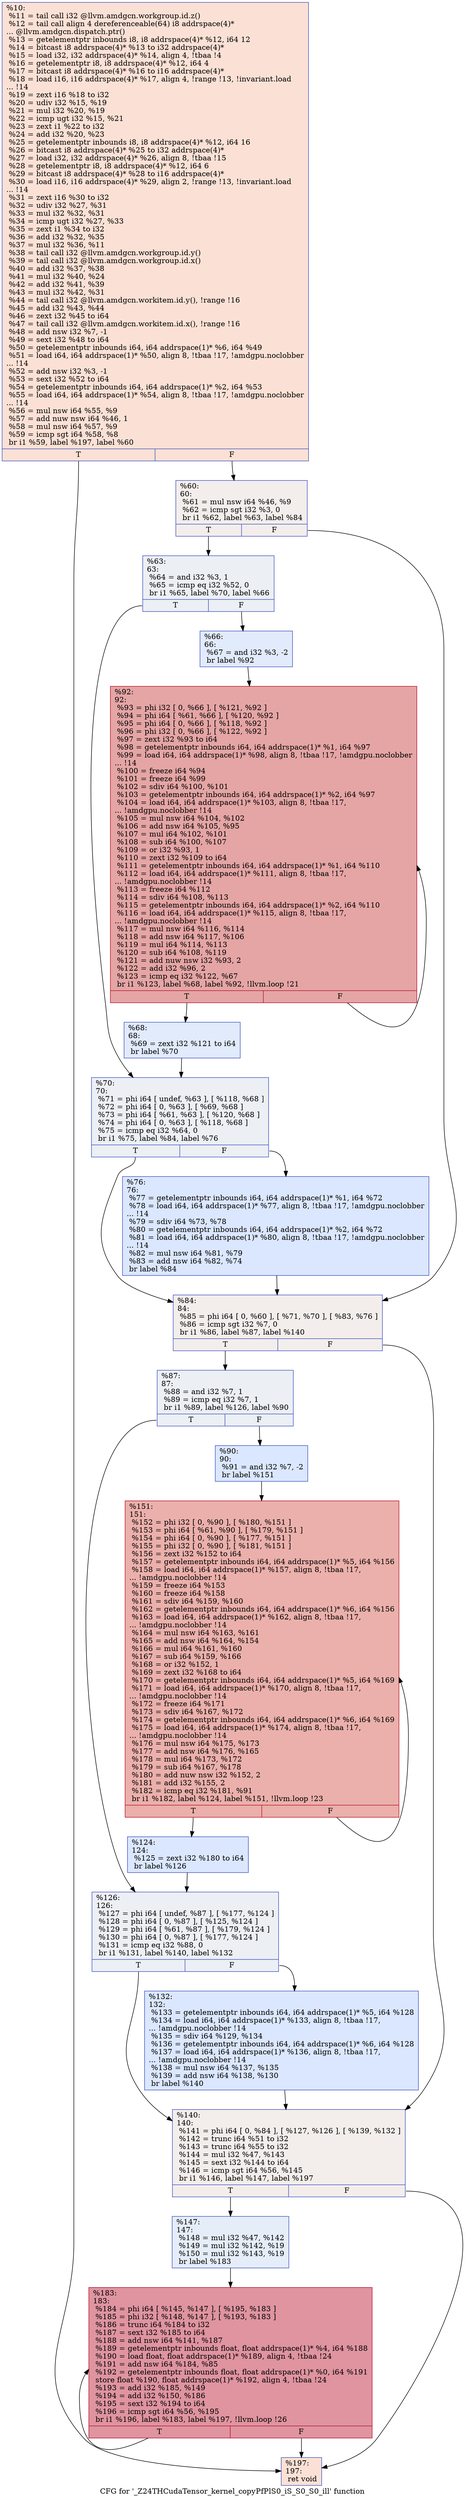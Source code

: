 digraph "CFG for '_Z24THCudaTensor_kernel_copyPfPlS0_iS_S0_S0_ill' function" {
	label="CFG for '_Z24THCudaTensor_kernel_copyPfPlS0_iS_S0_S0_ill' function";

	Node0x5ad6a10 [shape=record,color="#3d50c3ff", style=filled, fillcolor="#f7bca170",label="{%10:\l  %11 = tail call i32 @llvm.amdgcn.workgroup.id.z()\l  %12 = tail call align 4 dereferenceable(64) i8 addrspace(4)*\l... @llvm.amdgcn.dispatch.ptr()\l  %13 = getelementptr inbounds i8, i8 addrspace(4)* %12, i64 12\l  %14 = bitcast i8 addrspace(4)* %13 to i32 addrspace(4)*\l  %15 = load i32, i32 addrspace(4)* %14, align 4, !tbaa !4\l  %16 = getelementptr i8, i8 addrspace(4)* %12, i64 4\l  %17 = bitcast i8 addrspace(4)* %16 to i16 addrspace(4)*\l  %18 = load i16, i16 addrspace(4)* %17, align 4, !range !13, !invariant.load\l... !14\l  %19 = zext i16 %18 to i32\l  %20 = udiv i32 %15, %19\l  %21 = mul i32 %20, %19\l  %22 = icmp ugt i32 %15, %21\l  %23 = zext i1 %22 to i32\l  %24 = add i32 %20, %23\l  %25 = getelementptr inbounds i8, i8 addrspace(4)* %12, i64 16\l  %26 = bitcast i8 addrspace(4)* %25 to i32 addrspace(4)*\l  %27 = load i32, i32 addrspace(4)* %26, align 8, !tbaa !15\l  %28 = getelementptr i8, i8 addrspace(4)* %12, i64 6\l  %29 = bitcast i8 addrspace(4)* %28 to i16 addrspace(4)*\l  %30 = load i16, i16 addrspace(4)* %29, align 2, !range !13, !invariant.load\l... !14\l  %31 = zext i16 %30 to i32\l  %32 = udiv i32 %27, %31\l  %33 = mul i32 %32, %31\l  %34 = icmp ugt i32 %27, %33\l  %35 = zext i1 %34 to i32\l  %36 = add i32 %32, %35\l  %37 = mul i32 %36, %11\l  %38 = tail call i32 @llvm.amdgcn.workgroup.id.y()\l  %39 = tail call i32 @llvm.amdgcn.workgroup.id.x()\l  %40 = add i32 %37, %38\l  %41 = mul i32 %40, %24\l  %42 = add i32 %41, %39\l  %43 = mul i32 %42, %31\l  %44 = tail call i32 @llvm.amdgcn.workitem.id.y(), !range !16\l  %45 = add i32 %43, %44\l  %46 = zext i32 %45 to i64\l  %47 = tail call i32 @llvm.amdgcn.workitem.id.x(), !range !16\l  %48 = add nsw i32 %7, -1\l  %49 = sext i32 %48 to i64\l  %50 = getelementptr inbounds i64, i64 addrspace(1)* %6, i64 %49\l  %51 = load i64, i64 addrspace(1)* %50, align 8, !tbaa !17, !amdgpu.noclobber\l... !14\l  %52 = add nsw i32 %3, -1\l  %53 = sext i32 %52 to i64\l  %54 = getelementptr inbounds i64, i64 addrspace(1)* %2, i64 %53\l  %55 = load i64, i64 addrspace(1)* %54, align 8, !tbaa !17, !amdgpu.noclobber\l... !14\l  %56 = mul nsw i64 %55, %9\l  %57 = add nuw nsw i64 %46, 1\l  %58 = mul nsw i64 %57, %9\l  %59 = icmp sgt i64 %58, %8\l  br i1 %59, label %197, label %60\l|{<s0>T|<s1>F}}"];
	Node0x5ad6a10:s0 -> Node0x5adcce0;
	Node0x5ad6a10:s1 -> Node0x5adcd70;
	Node0x5adcd70 [shape=record,color="#3d50c3ff", style=filled, fillcolor="#e5d8d170",label="{%60:\l60:                                               \l  %61 = mul nsw i64 %46, %9\l  %62 = icmp sgt i32 %3, 0\l  br i1 %62, label %63, label %84\l|{<s0>T|<s1>F}}"];
	Node0x5adcd70:s0 -> Node0x5add000;
	Node0x5adcd70:s1 -> Node0x5add050;
	Node0x5add000 [shape=record,color="#3d50c3ff", style=filled, fillcolor="#d4dbe670",label="{%63:\l63:                                               \l  %64 = and i32 %3, 1\l  %65 = icmp eq i32 %52, 0\l  br i1 %65, label %70, label %66\l|{<s0>T|<s1>F}}"];
	Node0x5add000:s0 -> Node0x5ada810;
	Node0x5add000:s1 -> Node0x5ada860;
	Node0x5ada860 [shape=record,color="#3d50c3ff", style=filled, fillcolor="#bbd1f870",label="{%66:\l66:                                               \l  %67 = and i32 %3, -2\l  br label %92\l}"];
	Node0x5ada860 -> Node0x5ada920;
	Node0x5add810 [shape=record,color="#3d50c3ff", style=filled, fillcolor="#bbd1f870",label="{%68:\l68:                                               \l  %69 = zext i32 %121 to i64\l  br label %70\l}"];
	Node0x5add810 -> Node0x5ada810;
	Node0x5ada810 [shape=record,color="#3d50c3ff", style=filled, fillcolor="#d4dbe670",label="{%70:\l70:                                               \l  %71 = phi i64 [ undef, %63 ], [ %118, %68 ]\l  %72 = phi i64 [ 0, %63 ], [ %69, %68 ]\l  %73 = phi i64 [ %61, %63 ], [ %120, %68 ]\l  %74 = phi i64 [ 0, %63 ], [ %118, %68 ]\l  %75 = icmp eq i32 %64, 0\l  br i1 %75, label %84, label %76\l|{<s0>T|<s1>F}}"];
	Node0x5ada810:s0 -> Node0x5add050;
	Node0x5ada810:s1 -> Node0x5ade1f0;
	Node0x5ade1f0 [shape=record,color="#3d50c3ff", style=filled, fillcolor="#aec9fc70",label="{%76:\l76:                                               \l  %77 = getelementptr inbounds i64, i64 addrspace(1)* %1, i64 %72\l  %78 = load i64, i64 addrspace(1)* %77, align 8, !tbaa !17, !amdgpu.noclobber\l... !14\l  %79 = sdiv i64 %73, %78\l  %80 = getelementptr inbounds i64, i64 addrspace(1)* %2, i64 %72\l  %81 = load i64, i64 addrspace(1)* %80, align 8, !tbaa !17, !amdgpu.noclobber\l... !14\l  %82 = mul nsw i64 %81, %79\l  %83 = add nsw i64 %82, %74\l  br label %84\l}"];
	Node0x5ade1f0 -> Node0x5add050;
	Node0x5add050 [shape=record,color="#3d50c3ff", style=filled, fillcolor="#e5d8d170",label="{%84:\l84:                                               \l  %85 = phi i64 [ 0, %60 ], [ %71, %70 ], [ %83, %76 ]\l  %86 = icmp sgt i32 %7, 0\l  br i1 %86, label %87, label %140\l|{<s0>T|<s1>F}}"];
	Node0x5add050:s0 -> Node0x5ade940;
	Node0x5add050:s1 -> Node0x5ade990;
	Node0x5ade940 [shape=record,color="#3d50c3ff", style=filled, fillcolor="#d4dbe670",label="{%87:\l87:                                               \l  %88 = and i32 %7, 1\l  %89 = icmp eq i32 %7, 1\l  br i1 %89, label %126, label %90\l|{<s0>T|<s1>F}}"];
	Node0x5ade940:s0 -> Node0x5adebf0;
	Node0x5ade940:s1 -> Node0x5adec40;
	Node0x5adec40 [shape=record,color="#3d50c3ff", style=filled, fillcolor="#aec9fc70",label="{%90:\l90:                                               \l  %91 = and i32 %7, -2\l  br label %151\l}"];
	Node0x5adec40 -> Node0x5adee10;
	Node0x5ada920 [shape=record,color="#b70d28ff", style=filled, fillcolor="#c5333470",label="{%92:\l92:                                               \l  %93 = phi i32 [ 0, %66 ], [ %121, %92 ]\l  %94 = phi i64 [ %61, %66 ], [ %120, %92 ]\l  %95 = phi i64 [ 0, %66 ], [ %118, %92 ]\l  %96 = phi i32 [ 0, %66 ], [ %122, %92 ]\l  %97 = zext i32 %93 to i64\l  %98 = getelementptr inbounds i64, i64 addrspace(1)* %1, i64 %97\l  %99 = load i64, i64 addrspace(1)* %98, align 8, !tbaa !17, !amdgpu.noclobber\l... !14\l  %100 = freeze i64 %94\l  %101 = freeze i64 %99\l  %102 = sdiv i64 %100, %101\l  %103 = getelementptr inbounds i64, i64 addrspace(1)* %2, i64 %97\l  %104 = load i64, i64 addrspace(1)* %103, align 8, !tbaa !17,\l... !amdgpu.noclobber !14\l  %105 = mul nsw i64 %104, %102\l  %106 = add nsw i64 %105, %95\l  %107 = mul i64 %102, %101\l  %108 = sub i64 %100, %107\l  %109 = or i32 %93, 1\l  %110 = zext i32 %109 to i64\l  %111 = getelementptr inbounds i64, i64 addrspace(1)* %1, i64 %110\l  %112 = load i64, i64 addrspace(1)* %111, align 8, !tbaa !17,\l... !amdgpu.noclobber !14\l  %113 = freeze i64 %112\l  %114 = sdiv i64 %108, %113\l  %115 = getelementptr inbounds i64, i64 addrspace(1)* %2, i64 %110\l  %116 = load i64, i64 addrspace(1)* %115, align 8, !tbaa !17,\l... !amdgpu.noclobber !14\l  %117 = mul nsw i64 %116, %114\l  %118 = add nsw i64 %117, %106\l  %119 = mul i64 %114, %113\l  %120 = sub i64 %108, %119\l  %121 = add nuw nsw i32 %93, 2\l  %122 = add i32 %96, 2\l  %123 = icmp eq i32 %122, %67\l  br i1 %123, label %68, label %92, !llvm.loop !21\l|{<s0>T|<s1>F}}"];
	Node0x5ada920:s0 -> Node0x5add810;
	Node0x5ada920:s1 -> Node0x5ada920;
	Node0x5ae0240 [shape=record,color="#3d50c3ff", style=filled, fillcolor="#aec9fc70",label="{%124:\l124:                                              \l  %125 = zext i32 %180 to i64\l  br label %126\l}"];
	Node0x5ae0240 -> Node0x5adebf0;
	Node0x5adebf0 [shape=record,color="#3d50c3ff", style=filled, fillcolor="#d4dbe670",label="{%126:\l126:                                              \l  %127 = phi i64 [ undef, %87 ], [ %177, %124 ]\l  %128 = phi i64 [ 0, %87 ], [ %125, %124 ]\l  %129 = phi i64 [ %61, %87 ], [ %179, %124 ]\l  %130 = phi i64 [ 0, %87 ], [ %177, %124 ]\l  %131 = icmp eq i32 %88, 0\l  br i1 %131, label %140, label %132\l|{<s0>T|<s1>F}}"];
	Node0x5adebf0:s0 -> Node0x5ade990;
	Node0x5adebf0:s1 -> Node0x5add440;
	Node0x5add440 [shape=record,color="#3d50c3ff", style=filled, fillcolor="#aec9fc70",label="{%132:\l132:                                              \l  %133 = getelementptr inbounds i64, i64 addrspace(1)* %5, i64 %128\l  %134 = load i64, i64 addrspace(1)* %133, align 8, !tbaa !17,\l... !amdgpu.noclobber !14\l  %135 = sdiv i64 %129, %134\l  %136 = getelementptr inbounds i64, i64 addrspace(1)* %6, i64 %128\l  %137 = load i64, i64 addrspace(1)* %136, align 8, !tbaa !17,\l... !amdgpu.noclobber !14\l  %138 = mul nsw i64 %137, %135\l  %139 = add nsw i64 %138, %130\l  br label %140\l}"];
	Node0x5add440 -> Node0x5ade990;
	Node0x5ade990 [shape=record,color="#3d50c3ff", style=filled, fillcolor="#e5d8d170",label="{%140:\l140:                                              \l  %141 = phi i64 [ 0, %84 ], [ %127, %126 ], [ %139, %132 ]\l  %142 = trunc i64 %51 to i32\l  %143 = trunc i64 %55 to i32\l  %144 = mul i32 %47, %143\l  %145 = sext i32 %144 to i64\l  %146 = icmp sgt i64 %56, %145\l  br i1 %146, label %147, label %197\l|{<s0>T|<s1>F}}"];
	Node0x5ade990:s0 -> Node0x5ae13f0;
	Node0x5ade990:s1 -> Node0x5adcce0;
	Node0x5ae13f0 [shape=record,color="#3d50c3ff", style=filled, fillcolor="#c5d6f270",label="{%147:\l147:                                              \l  %148 = mul i32 %47, %142\l  %149 = mul i32 %142, %19\l  %150 = mul i32 %143, %19\l  br label %183\l}"];
	Node0x5ae13f0 -> Node0x5ae16a0;
	Node0x5adee10 [shape=record,color="#b70d28ff", style=filled, fillcolor="#d24b4070",label="{%151:\l151:                                              \l  %152 = phi i32 [ 0, %90 ], [ %180, %151 ]\l  %153 = phi i64 [ %61, %90 ], [ %179, %151 ]\l  %154 = phi i64 [ 0, %90 ], [ %177, %151 ]\l  %155 = phi i32 [ 0, %90 ], [ %181, %151 ]\l  %156 = zext i32 %152 to i64\l  %157 = getelementptr inbounds i64, i64 addrspace(1)* %5, i64 %156\l  %158 = load i64, i64 addrspace(1)* %157, align 8, !tbaa !17,\l... !amdgpu.noclobber !14\l  %159 = freeze i64 %153\l  %160 = freeze i64 %158\l  %161 = sdiv i64 %159, %160\l  %162 = getelementptr inbounds i64, i64 addrspace(1)* %6, i64 %156\l  %163 = load i64, i64 addrspace(1)* %162, align 8, !tbaa !17,\l... !amdgpu.noclobber !14\l  %164 = mul nsw i64 %163, %161\l  %165 = add nsw i64 %164, %154\l  %166 = mul i64 %161, %160\l  %167 = sub i64 %159, %166\l  %168 = or i32 %152, 1\l  %169 = zext i32 %168 to i64\l  %170 = getelementptr inbounds i64, i64 addrspace(1)* %5, i64 %169\l  %171 = load i64, i64 addrspace(1)* %170, align 8, !tbaa !17,\l... !amdgpu.noclobber !14\l  %172 = freeze i64 %171\l  %173 = sdiv i64 %167, %172\l  %174 = getelementptr inbounds i64, i64 addrspace(1)* %6, i64 %169\l  %175 = load i64, i64 addrspace(1)* %174, align 8, !tbaa !17,\l... !amdgpu.noclobber !14\l  %176 = mul nsw i64 %175, %173\l  %177 = add nsw i64 %176, %165\l  %178 = mul i64 %173, %172\l  %179 = sub i64 %167, %178\l  %180 = add nuw nsw i32 %152, 2\l  %181 = add i32 %155, 2\l  %182 = icmp eq i32 %181, %91\l  br i1 %182, label %124, label %151, !llvm.loop !23\l|{<s0>T|<s1>F}}"];
	Node0x5adee10:s0 -> Node0x5ae0240;
	Node0x5adee10:s1 -> Node0x5adee10;
	Node0x5ae16a0 [shape=record,color="#b70d28ff", style=filled, fillcolor="#b70d2870",label="{%183:\l183:                                              \l  %184 = phi i64 [ %145, %147 ], [ %195, %183 ]\l  %185 = phi i32 [ %148, %147 ], [ %193, %183 ]\l  %186 = trunc i64 %184 to i32\l  %187 = sext i32 %185 to i64\l  %188 = add nsw i64 %141, %187\l  %189 = getelementptr inbounds float, float addrspace(1)* %4, i64 %188\l  %190 = load float, float addrspace(1)* %189, align 4, !tbaa !24\l  %191 = add nsw i64 %184, %85\l  %192 = getelementptr inbounds float, float addrspace(1)* %0, i64 %191\l  store float %190, float addrspace(1)* %192, align 4, !tbaa !24\l  %193 = add i32 %185, %149\l  %194 = add i32 %150, %186\l  %195 = sext i32 %194 to i64\l  %196 = icmp sgt i64 %56, %195\l  br i1 %196, label %183, label %197, !llvm.loop !26\l|{<s0>T|<s1>F}}"];
	Node0x5ae16a0:s0 -> Node0x5ae16a0;
	Node0x5ae16a0:s1 -> Node0x5adcce0;
	Node0x5adcce0 [shape=record,color="#3d50c3ff", style=filled, fillcolor="#f7bca170",label="{%197:\l197:                                              \l  ret void\l}"];
}
